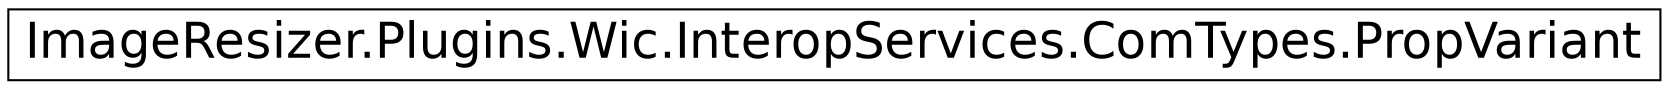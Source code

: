 digraph G
{
  edge [fontname="Helvetica",fontsize="24",labelfontname="Helvetica",labelfontsize="24"];
  node [fontname="Helvetica",fontsize="24",shape=record];
  rankdir="LR";
  Node1 [label="ImageResizer.Plugins.Wic.InteropServices.ComTypes.PropVariant",height=0.2,width=0.4,color="black", fillcolor="white", style="filled",URL="$class_image_resizer_1_1_plugins_1_1_wic_1_1_interop_services_1_1_com_types_1_1_prop_variant.html"];
}
